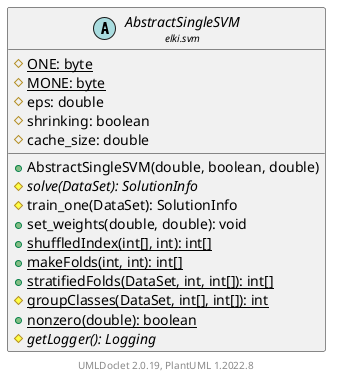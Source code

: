 @startuml
    remove .*\.(Instance|Par|Parameterizer|Factory)$
    set namespaceSeparator none
    hide empty fields
    hide empty methods

    abstract class "<size:14>AbstractSingleSVM\n<size:10>elki.svm" as elki.svm.AbstractSingleSVM [[AbstractSingleSVM.html]] {
        {static} #ONE: byte
        {static} #MONE: byte
        #eps: double
        #shrinking: boolean
        #cache_size: double
        +AbstractSingleSVM(double, boolean, double)
        {abstract} #solve(DataSet): SolutionInfo
        #train_one(DataSet): SolutionInfo
        +set_weights(double, double): void
        {static} +shuffledIndex(int[], int): int[]
        {static} +makeFolds(int, int): int[]
        {static} +stratifiedFolds(DataSet, int, int[]): int[]
        {static} #groupClasses(DataSet, int[], int[]): int
        {static} +nonzero(double): boolean
        {abstract} #getLogger(): Logging
    }

    center footer UMLDoclet 2.0.19, PlantUML 1.2022.8
@enduml
